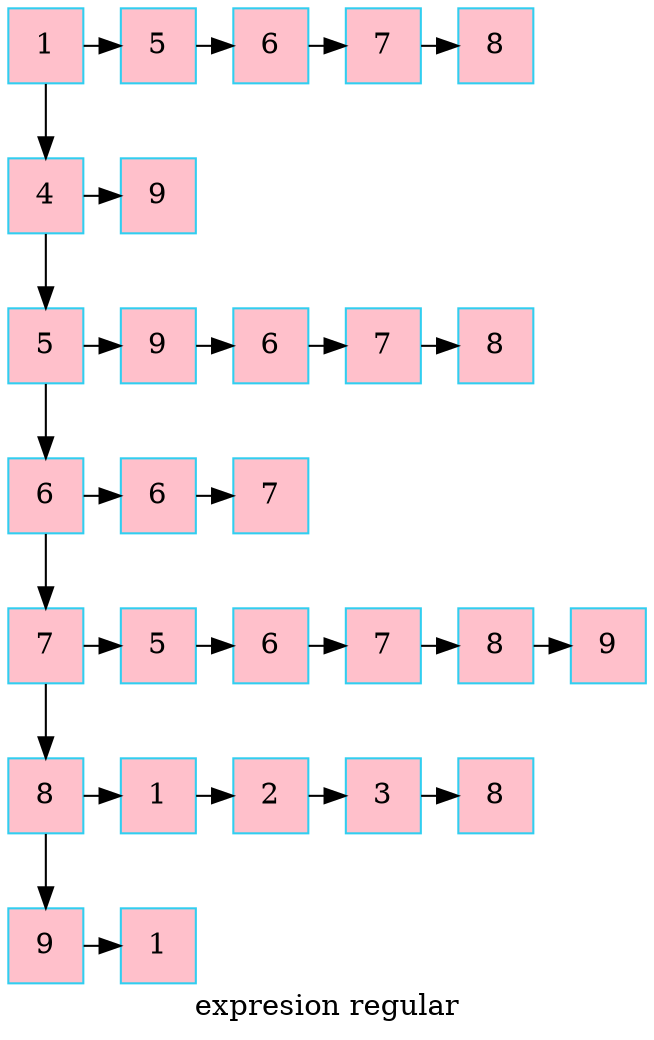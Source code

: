digraph G
{label="expresion regular"
        node[shape = square]
        node[style = filled]
        node[fillcolor = "#EEEEE"]
        node[color = "#EEEEE"]
        node[color = "#31CEF0"]

1731287365040 [label="1",fillcolor ="pink"]
1731289704064 [label="5",fillcolor ="pink"]
1731289413328 [label="6",fillcolor ="pink"]
1731289413712 [label="7",fillcolor ="pink"]
1731289414000 [label="8",fillcolor ="pink"]
1731287364656 [label="4",fillcolor ="pink"]
1731289414384 [label="9",fillcolor ="pink"]
1731289664912 [label="5",fillcolor ="pink"]
1731289704400 [label="9",fillcolor ="pink"]
1731289709008 [label="6",fillcolor ="pink"]
1731289661504 [label="7",fillcolor ="pink"]
1731289661840 [label="8",fillcolor ="pink"]
1731289662224 [label="6",fillcolor ="pink"]
1731289706752 [label="6",fillcolor ="pink"]
1731289663856 [label="7",fillcolor ="pink"]
1731289664240 [label="7",fillcolor ="pink"]
1731289704208 [label="5",fillcolor ="pink"]
1731289664576 [label="6",fillcolor ="pink"]
1731289663040 [label="7",fillcolor ="pink"]
1731289663616 [label="8",fillcolor ="pink"]
1731289662272 [label="9",fillcolor ="pink"]
1731289662896 [label="8",fillcolor ="pink"]
1731289706560 [label="1",fillcolor ="pink"]
1731289414672 [label="2",fillcolor ="pink"]
1731289415008 [label="3",fillcolor ="pink"]
1731289415344 [label="8",fillcolor ="pink"]
1731289841968 [label="9",fillcolor ="pink"]
1731289842160 [label="1",fillcolor ="pink"]
1731287365040-> 1731287364656
1731287365040-> 1731289704064
1731289704064-> 1731289413328
1731289413328-> 1731289413712
1731289413712-> 1731289414000
1731287364656-> 1731289664912
1731287364656-> 1731289414384
1731289664912-> 1731289662224
1731289664912-> 1731289704400
1731289704400-> 1731289709008
1731289709008-> 1731289661504
1731289661504-> 1731289661840
1731289662224-> 1731289664240
1731289662224-> 1731289706752
1731289706752-> 1731289663856
1731289664240-> 1731289662896
1731289664240-> 1731289704208
1731289704208-> 1731289664576
1731289664576-> 1731289663040
1731289663040-> 1731289663616
1731289663616-> 1731289662272
1731289662896-> 1731289841968
1731289662896-> 1731289706560
1731289706560-> 1731289414672
1731289414672-> 1731289415008
1731289415008-> 1731289415344
1731289841968-> 1731289842160
 {rank=same; 1731287365040;1731289704064;1731289413328;1731289413712;1731289414000;}
 {rank=same; 1731287364656;1731289414384;}
 {rank=same; 1731289664912;1731289704400;1731289709008;1731289661504;1731289661840;}
 {rank=same; 1731289662224;1731289706752;1731289663856;}
 {rank=same; 1731289664240;1731289704208;1731289664576;1731289663040;1731289663616;1731289662272;}
 {rank=same; 1731289662896;1731289706560;1731289414672;1731289415008;1731289415344;}
 {rank=same; 1731289841968;1731289842160;}
 }